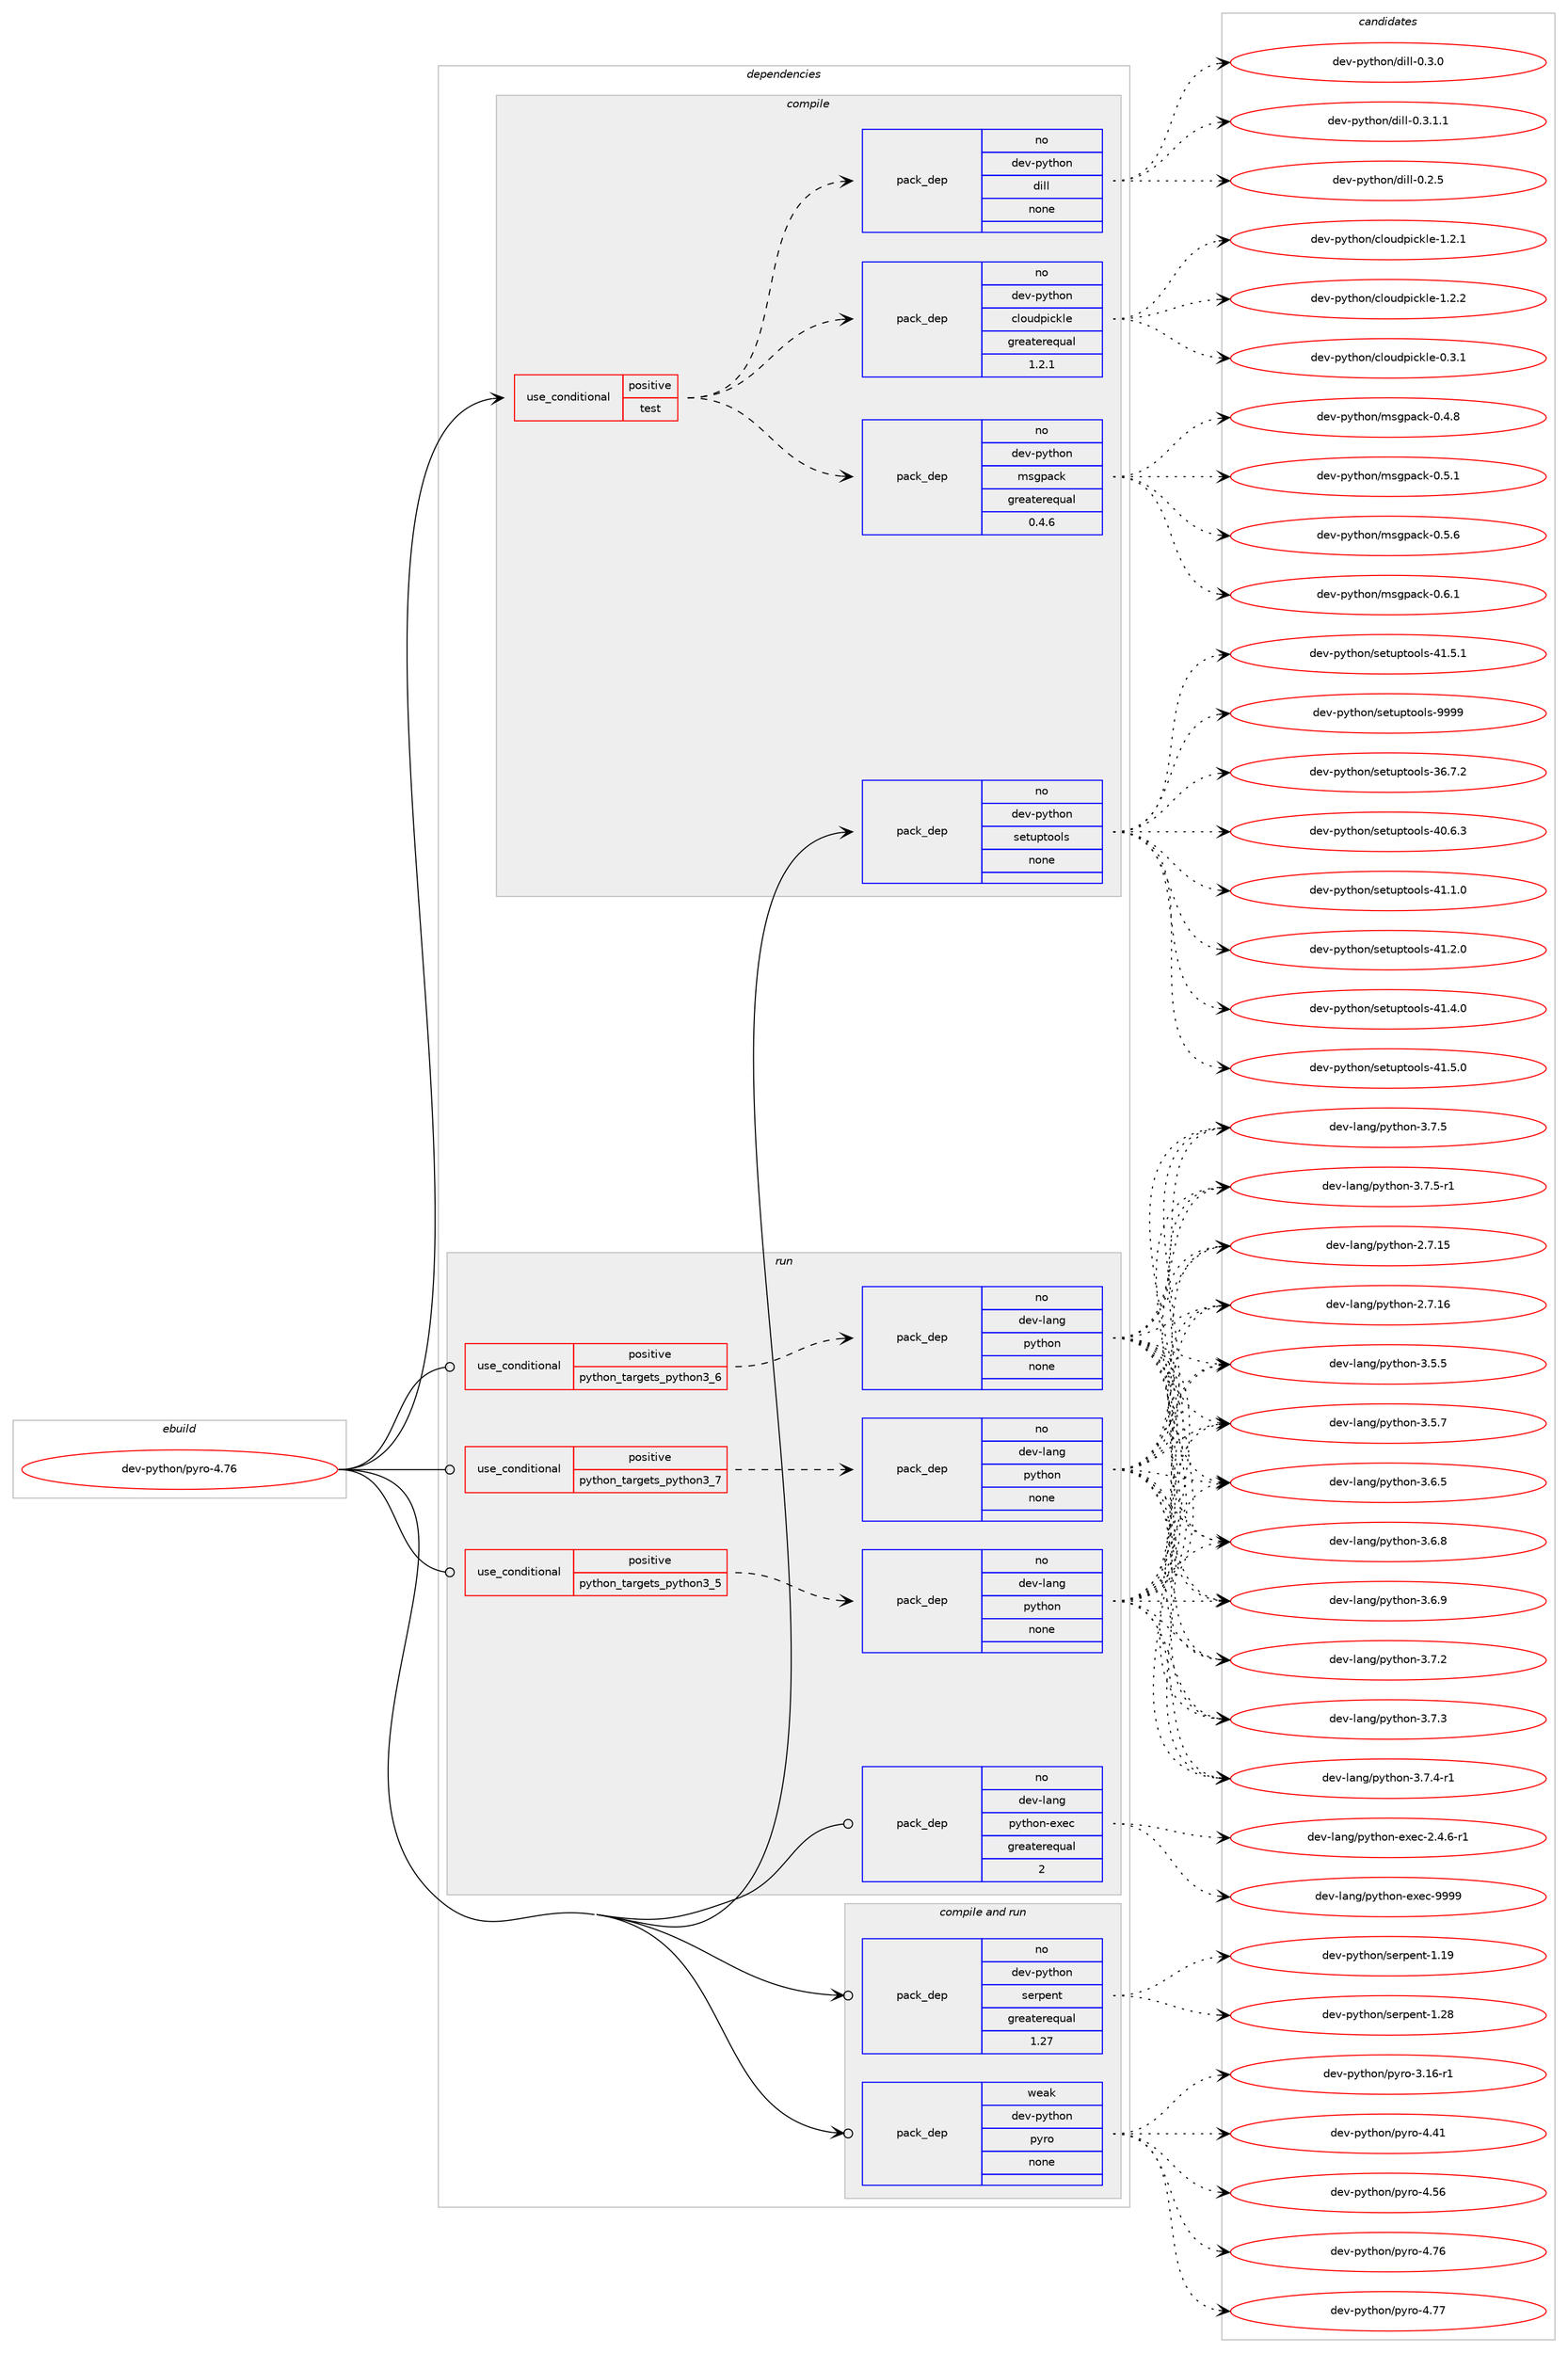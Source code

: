 digraph prolog {

# *************
# Graph options
# *************

newrank=true;
concentrate=true;
compound=true;
graph [rankdir=LR,fontname=Helvetica,fontsize=10,ranksep=1.5];#, ranksep=2.5, nodesep=0.2];
edge  [arrowhead=vee];
node  [fontname=Helvetica,fontsize=10];

# **********
# The ebuild
# **********

subgraph cluster_leftcol {
color=gray;
rank=same;
label=<<i>ebuild</i>>;
id [label="dev-python/pyro-4.76", color=red, width=4, href="../dev-python/pyro-4.76.svg"];
}

# ****************
# The dependencies
# ****************

subgraph cluster_midcol {
color=gray;
label=<<i>dependencies</i>>;
subgraph cluster_compile {
fillcolor="#eeeeee";
style=filled;
label=<<i>compile</i>>;
subgraph cond146682 {
dependency628347 [label=<<TABLE BORDER="0" CELLBORDER="1" CELLSPACING="0" CELLPADDING="4"><TR><TD ROWSPAN="3" CELLPADDING="10">use_conditional</TD></TR><TR><TD>positive</TD></TR><TR><TD>test</TD></TR></TABLE>>, shape=none, color=red];
subgraph pack469805 {
dependency628348 [label=<<TABLE BORDER="0" CELLBORDER="1" CELLSPACING="0" CELLPADDING="4" WIDTH="220"><TR><TD ROWSPAN="6" CELLPADDING="30">pack_dep</TD></TR><TR><TD WIDTH="110">no</TD></TR><TR><TD>dev-python</TD></TR><TR><TD>cloudpickle</TD></TR><TR><TD>greaterequal</TD></TR><TR><TD>1.2.1</TD></TR></TABLE>>, shape=none, color=blue];
}
dependency628347:e -> dependency628348:w [weight=20,style="dashed",arrowhead="vee"];
subgraph pack469806 {
dependency628349 [label=<<TABLE BORDER="0" CELLBORDER="1" CELLSPACING="0" CELLPADDING="4" WIDTH="220"><TR><TD ROWSPAN="6" CELLPADDING="30">pack_dep</TD></TR><TR><TD WIDTH="110">no</TD></TR><TR><TD>dev-python</TD></TR><TR><TD>dill</TD></TR><TR><TD>none</TD></TR><TR><TD></TD></TR></TABLE>>, shape=none, color=blue];
}
dependency628347:e -> dependency628349:w [weight=20,style="dashed",arrowhead="vee"];
subgraph pack469807 {
dependency628350 [label=<<TABLE BORDER="0" CELLBORDER="1" CELLSPACING="0" CELLPADDING="4" WIDTH="220"><TR><TD ROWSPAN="6" CELLPADDING="30">pack_dep</TD></TR><TR><TD WIDTH="110">no</TD></TR><TR><TD>dev-python</TD></TR><TR><TD>msgpack</TD></TR><TR><TD>greaterequal</TD></TR><TR><TD>0.4.6</TD></TR></TABLE>>, shape=none, color=blue];
}
dependency628347:e -> dependency628350:w [weight=20,style="dashed",arrowhead="vee"];
}
id:e -> dependency628347:w [weight=20,style="solid",arrowhead="vee"];
subgraph pack469808 {
dependency628351 [label=<<TABLE BORDER="0" CELLBORDER="1" CELLSPACING="0" CELLPADDING="4" WIDTH="220"><TR><TD ROWSPAN="6" CELLPADDING="30">pack_dep</TD></TR><TR><TD WIDTH="110">no</TD></TR><TR><TD>dev-python</TD></TR><TR><TD>setuptools</TD></TR><TR><TD>none</TD></TR><TR><TD></TD></TR></TABLE>>, shape=none, color=blue];
}
id:e -> dependency628351:w [weight=20,style="solid",arrowhead="vee"];
}
subgraph cluster_compileandrun {
fillcolor="#eeeeee";
style=filled;
label=<<i>compile and run</i>>;
subgraph pack469809 {
dependency628352 [label=<<TABLE BORDER="0" CELLBORDER="1" CELLSPACING="0" CELLPADDING="4" WIDTH="220"><TR><TD ROWSPAN="6" CELLPADDING="30">pack_dep</TD></TR><TR><TD WIDTH="110">no</TD></TR><TR><TD>dev-python</TD></TR><TR><TD>serpent</TD></TR><TR><TD>greaterequal</TD></TR><TR><TD>1.27</TD></TR></TABLE>>, shape=none, color=blue];
}
id:e -> dependency628352:w [weight=20,style="solid",arrowhead="odotvee"];
subgraph pack469810 {
dependency628353 [label=<<TABLE BORDER="0" CELLBORDER="1" CELLSPACING="0" CELLPADDING="4" WIDTH="220"><TR><TD ROWSPAN="6" CELLPADDING="30">pack_dep</TD></TR><TR><TD WIDTH="110">weak</TD></TR><TR><TD>dev-python</TD></TR><TR><TD>pyro</TD></TR><TR><TD>none</TD></TR><TR><TD></TD></TR></TABLE>>, shape=none, color=blue];
}
id:e -> dependency628353:w [weight=20,style="solid",arrowhead="odotvee"];
}
subgraph cluster_run {
fillcolor="#eeeeee";
style=filled;
label=<<i>run</i>>;
subgraph cond146683 {
dependency628354 [label=<<TABLE BORDER="0" CELLBORDER="1" CELLSPACING="0" CELLPADDING="4"><TR><TD ROWSPAN="3" CELLPADDING="10">use_conditional</TD></TR><TR><TD>positive</TD></TR><TR><TD>python_targets_python3_5</TD></TR></TABLE>>, shape=none, color=red];
subgraph pack469811 {
dependency628355 [label=<<TABLE BORDER="0" CELLBORDER="1" CELLSPACING="0" CELLPADDING="4" WIDTH="220"><TR><TD ROWSPAN="6" CELLPADDING="30">pack_dep</TD></TR><TR><TD WIDTH="110">no</TD></TR><TR><TD>dev-lang</TD></TR><TR><TD>python</TD></TR><TR><TD>none</TD></TR><TR><TD></TD></TR></TABLE>>, shape=none, color=blue];
}
dependency628354:e -> dependency628355:w [weight=20,style="dashed",arrowhead="vee"];
}
id:e -> dependency628354:w [weight=20,style="solid",arrowhead="odot"];
subgraph cond146684 {
dependency628356 [label=<<TABLE BORDER="0" CELLBORDER="1" CELLSPACING="0" CELLPADDING="4"><TR><TD ROWSPAN="3" CELLPADDING="10">use_conditional</TD></TR><TR><TD>positive</TD></TR><TR><TD>python_targets_python3_6</TD></TR></TABLE>>, shape=none, color=red];
subgraph pack469812 {
dependency628357 [label=<<TABLE BORDER="0" CELLBORDER="1" CELLSPACING="0" CELLPADDING="4" WIDTH="220"><TR><TD ROWSPAN="6" CELLPADDING="30">pack_dep</TD></TR><TR><TD WIDTH="110">no</TD></TR><TR><TD>dev-lang</TD></TR><TR><TD>python</TD></TR><TR><TD>none</TD></TR><TR><TD></TD></TR></TABLE>>, shape=none, color=blue];
}
dependency628356:e -> dependency628357:w [weight=20,style="dashed",arrowhead="vee"];
}
id:e -> dependency628356:w [weight=20,style="solid",arrowhead="odot"];
subgraph cond146685 {
dependency628358 [label=<<TABLE BORDER="0" CELLBORDER="1" CELLSPACING="0" CELLPADDING="4"><TR><TD ROWSPAN="3" CELLPADDING="10">use_conditional</TD></TR><TR><TD>positive</TD></TR><TR><TD>python_targets_python3_7</TD></TR></TABLE>>, shape=none, color=red];
subgraph pack469813 {
dependency628359 [label=<<TABLE BORDER="0" CELLBORDER="1" CELLSPACING="0" CELLPADDING="4" WIDTH="220"><TR><TD ROWSPAN="6" CELLPADDING="30">pack_dep</TD></TR><TR><TD WIDTH="110">no</TD></TR><TR><TD>dev-lang</TD></TR><TR><TD>python</TD></TR><TR><TD>none</TD></TR><TR><TD></TD></TR></TABLE>>, shape=none, color=blue];
}
dependency628358:e -> dependency628359:w [weight=20,style="dashed",arrowhead="vee"];
}
id:e -> dependency628358:w [weight=20,style="solid",arrowhead="odot"];
subgraph pack469814 {
dependency628360 [label=<<TABLE BORDER="0" CELLBORDER="1" CELLSPACING="0" CELLPADDING="4" WIDTH="220"><TR><TD ROWSPAN="6" CELLPADDING="30">pack_dep</TD></TR><TR><TD WIDTH="110">no</TD></TR><TR><TD>dev-lang</TD></TR><TR><TD>python-exec</TD></TR><TR><TD>greaterequal</TD></TR><TR><TD>2</TD></TR></TABLE>>, shape=none, color=blue];
}
id:e -> dependency628360:w [weight=20,style="solid",arrowhead="odot"];
}
}

# **************
# The candidates
# **************

subgraph cluster_choices {
rank=same;
color=gray;
label=<<i>candidates</i>>;

subgraph choice469805 {
color=black;
nodesep=1;
choice10010111845112121116104111110479910811111710011210599107108101454846514649 [label="dev-python/cloudpickle-0.3.1", color=red, width=4,href="../dev-python/cloudpickle-0.3.1.svg"];
choice10010111845112121116104111110479910811111710011210599107108101454946504649 [label="dev-python/cloudpickle-1.2.1", color=red, width=4,href="../dev-python/cloudpickle-1.2.1.svg"];
choice10010111845112121116104111110479910811111710011210599107108101454946504650 [label="dev-python/cloudpickle-1.2.2", color=red, width=4,href="../dev-python/cloudpickle-1.2.2.svg"];
dependency628348:e -> choice10010111845112121116104111110479910811111710011210599107108101454846514649:w [style=dotted,weight="100"];
dependency628348:e -> choice10010111845112121116104111110479910811111710011210599107108101454946504649:w [style=dotted,weight="100"];
dependency628348:e -> choice10010111845112121116104111110479910811111710011210599107108101454946504650:w [style=dotted,weight="100"];
}
subgraph choice469806 {
color=black;
nodesep=1;
choice1001011184511212111610411111047100105108108454846504653 [label="dev-python/dill-0.2.5", color=red, width=4,href="../dev-python/dill-0.2.5.svg"];
choice1001011184511212111610411111047100105108108454846514648 [label="dev-python/dill-0.3.0", color=red, width=4,href="../dev-python/dill-0.3.0.svg"];
choice10010111845112121116104111110471001051081084548465146494649 [label="dev-python/dill-0.3.1.1", color=red, width=4,href="../dev-python/dill-0.3.1.1.svg"];
dependency628349:e -> choice1001011184511212111610411111047100105108108454846504653:w [style=dotted,weight="100"];
dependency628349:e -> choice1001011184511212111610411111047100105108108454846514648:w [style=dotted,weight="100"];
dependency628349:e -> choice10010111845112121116104111110471001051081084548465146494649:w [style=dotted,weight="100"];
}
subgraph choice469807 {
color=black;
nodesep=1;
choice10010111845112121116104111110471091151031129799107454846524656 [label="dev-python/msgpack-0.4.8", color=red, width=4,href="../dev-python/msgpack-0.4.8.svg"];
choice10010111845112121116104111110471091151031129799107454846534649 [label="dev-python/msgpack-0.5.1", color=red, width=4,href="../dev-python/msgpack-0.5.1.svg"];
choice10010111845112121116104111110471091151031129799107454846534654 [label="dev-python/msgpack-0.5.6", color=red, width=4,href="../dev-python/msgpack-0.5.6.svg"];
choice10010111845112121116104111110471091151031129799107454846544649 [label="dev-python/msgpack-0.6.1", color=red, width=4,href="../dev-python/msgpack-0.6.1.svg"];
dependency628350:e -> choice10010111845112121116104111110471091151031129799107454846524656:w [style=dotted,weight="100"];
dependency628350:e -> choice10010111845112121116104111110471091151031129799107454846534649:w [style=dotted,weight="100"];
dependency628350:e -> choice10010111845112121116104111110471091151031129799107454846534654:w [style=dotted,weight="100"];
dependency628350:e -> choice10010111845112121116104111110471091151031129799107454846544649:w [style=dotted,weight="100"];
}
subgraph choice469808 {
color=black;
nodesep=1;
choice100101118451121211161041111104711510111611711211611111110811545515446554650 [label="dev-python/setuptools-36.7.2", color=red, width=4,href="../dev-python/setuptools-36.7.2.svg"];
choice100101118451121211161041111104711510111611711211611111110811545524846544651 [label="dev-python/setuptools-40.6.3", color=red, width=4,href="../dev-python/setuptools-40.6.3.svg"];
choice100101118451121211161041111104711510111611711211611111110811545524946494648 [label="dev-python/setuptools-41.1.0", color=red, width=4,href="../dev-python/setuptools-41.1.0.svg"];
choice100101118451121211161041111104711510111611711211611111110811545524946504648 [label="dev-python/setuptools-41.2.0", color=red, width=4,href="../dev-python/setuptools-41.2.0.svg"];
choice100101118451121211161041111104711510111611711211611111110811545524946524648 [label="dev-python/setuptools-41.4.0", color=red, width=4,href="../dev-python/setuptools-41.4.0.svg"];
choice100101118451121211161041111104711510111611711211611111110811545524946534648 [label="dev-python/setuptools-41.5.0", color=red, width=4,href="../dev-python/setuptools-41.5.0.svg"];
choice100101118451121211161041111104711510111611711211611111110811545524946534649 [label="dev-python/setuptools-41.5.1", color=red, width=4,href="../dev-python/setuptools-41.5.1.svg"];
choice10010111845112121116104111110471151011161171121161111111081154557575757 [label="dev-python/setuptools-9999", color=red, width=4,href="../dev-python/setuptools-9999.svg"];
dependency628351:e -> choice100101118451121211161041111104711510111611711211611111110811545515446554650:w [style=dotted,weight="100"];
dependency628351:e -> choice100101118451121211161041111104711510111611711211611111110811545524846544651:w [style=dotted,weight="100"];
dependency628351:e -> choice100101118451121211161041111104711510111611711211611111110811545524946494648:w [style=dotted,weight="100"];
dependency628351:e -> choice100101118451121211161041111104711510111611711211611111110811545524946504648:w [style=dotted,weight="100"];
dependency628351:e -> choice100101118451121211161041111104711510111611711211611111110811545524946524648:w [style=dotted,weight="100"];
dependency628351:e -> choice100101118451121211161041111104711510111611711211611111110811545524946534648:w [style=dotted,weight="100"];
dependency628351:e -> choice100101118451121211161041111104711510111611711211611111110811545524946534649:w [style=dotted,weight="100"];
dependency628351:e -> choice10010111845112121116104111110471151011161171121161111111081154557575757:w [style=dotted,weight="100"];
}
subgraph choice469809 {
color=black;
nodesep=1;
choice10010111845112121116104111110471151011141121011101164549464957 [label="dev-python/serpent-1.19", color=red, width=4,href="../dev-python/serpent-1.19.svg"];
choice10010111845112121116104111110471151011141121011101164549465056 [label="dev-python/serpent-1.28", color=red, width=4,href="../dev-python/serpent-1.28.svg"];
dependency628352:e -> choice10010111845112121116104111110471151011141121011101164549464957:w [style=dotted,weight="100"];
dependency628352:e -> choice10010111845112121116104111110471151011141121011101164549465056:w [style=dotted,weight="100"];
}
subgraph choice469810 {
color=black;
nodesep=1;
choice100101118451121211161041111104711212111411145514649544511449 [label="dev-python/pyro-3.16-r1", color=red, width=4,href="../dev-python/pyro-3.16-r1.svg"];
choice10010111845112121116104111110471121211141114552465249 [label="dev-python/pyro-4.41", color=red, width=4,href="../dev-python/pyro-4.41.svg"];
choice10010111845112121116104111110471121211141114552465354 [label="dev-python/pyro-4.56", color=red, width=4,href="../dev-python/pyro-4.56.svg"];
choice10010111845112121116104111110471121211141114552465554 [label="dev-python/pyro-4.76", color=red, width=4,href="../dev-python/pyro-4.76.svg"];
choice10010111845112121116104111110471121211141114552465555 [label="dev-python/pyro-4.77", color=red, width=4,href="../dev-python/pyro-4.77.svg"];
dependency628353:e -> choice100101118451121211161041111104711212111411145514649544511449:w [style=dotted,weight="100"];
dependency628353:e -> choice10010111845112121116104111110471121211141114552465249:w [style=dotted,weight="100"];
dependency628353:e -> choice10010111845112121116104111110471121211141114552465354:w [style=dotted,weight="100"];
dependency628353:e -> choice10010111845112121116104111110471121211141114552465554:w [style=dotted,weight="100"];
dependency628353:e -> choice10010111845112121116104111110471121211141114552465555:w [style=dotted,weight="100"];
}
subgraph choice469811 {
color=black;
nodesep=1;
choice10010111845108971101034711212111610411111045504655464953 [label="dev-lang/python-2.7.15", color=red, width=4,href="../dev-lang/python-2.7.15.svg"];
choice10010111845108971101034711212111610411111045504655464954 [label="dev-lang/python-2.7.16", color=red, width=4,href="../dev-lang/python-2.7.16.svg"];
choice100101118451089711010347112121116104111110455146534653 [label="dev-lang/python-3.5.5", color=red, width=4,href="../dev-lang/python-3.5.5.svg"];
choice100101118451089711010347112121116104111110455146534655 [label="dev-lang/python-3.5.7", color=red, width=4,href="../dev-lang/python-3.5.7.svg"];
choice100101118451089711010347112121116104111110455146544653 [label="dev-lang/python-3.6.5", color=red, width=4,href="../dev-lang/python-3.6.5.svg"];
choice100101118451089711010347112121116104111110455146544656 [label="dev-lang/python-3.6.8", color=red, width=4,href="../dev-lang/python-3.6.8.svg"];
choice100101118451089711010347112121116104111110455146544657 [label="dev-lang/python-3.6.9", color=red, width=4,href="../dev-lang/python-3.6.9.svg"];
choice100101118451089711010347112121116104111110455146554650 [label="dev-lang/python-3.7.2", color=red, width=4,href="../dev-lang/python-3.7.2.svg"];
choice100101118451089711010347112121116104111110455146554651 [label="dev-lang/python-3.7.3", color=red, width=4,href="../dev-lang/python-3.7.3.svg"];
choice1001011184510897110103471121211161041111104551465546524511449 [label="dev-lang/python-3.7.4-r1", color=red, width=4,href="../dev-lang/python-3.7.4-r1.svg"];
choice100101118451089711010347112121116104111110455146554653 [label="dev-lang/python-3.7.5", color=red, width=4,href="../dev-lang/python-3.7.5.svg"];
choice1001011184510897110103471121211161041111104551465546534511449 [label="dev-lang/python-3.7.5-r1", color=red, width=4,href="../dev-lang/python-3.7.5-r1.svg"];
dependency628355:e -> choice10010111845108971101034711212111610411111045504655464953:w [style=dotted,weight="100"];
dependency628355:e -> choice10010111845108971101034711212111610411111045504655464954:w [style=dotted,weight="100"];
dependency628355:e -> choice100101118451089711010347112121116104111110455146534653:w [style=dotted,weight="100"];
dependency628355:e -> choice100101118451089711010347112121116104111110455146534655:w [style=dotted,weight="100"];
dependency628355:e -> choice100101118451089711010347112121116104111110455146544653:w [style=dotted,weight="100"];
dependency628355:e -> choice100101118451089711010347112121116104111110455146544656:w [style=dotted,weight="100"];
dependency628355:e -> choice100101118451089711010347112121116104111110455146544657:w [style=dotted,weight="100"];
dependency628355:e -> choice100101118451089711010347112121116104111110455146554650:w [style=dotted,weight="100"];
dependency628355:e -> choice100101118451089711010347112121116104111110455146554651:w [style=dotted,weight="100"];
dependency628355:e -> choice1001011184510897110103471121211161041111104551465546524511449:w [style=dotted,weight="100"];
dependency628355:e -> choice100101118451089711010347112121116104111110455146554653:w [style=dotted,weight="100"];
dependency628355:e -> choice1001011184510897110103471121211161041111104551465546534511449:w [style=dotted,weight="100"];
}
subgraph choice469812 {
color=black;
nodesep=1;
choice10010111845108971101034711212111610411111045504655464953 [label="dev-lang/python-2.7.15", color=red, width=4,href="../dev-lang/python-2.7.15.svg"];
choice10010111845108971101034711212111610411111045504655464954 [label="dev-lang/python-2.7.16", color=red, width=4,href="../dev-lang/python-2.7.16.svg"];
choice100101118451089711010347112121116104111110455146534653 [label="dev-lang/python-3.5.5", color=red, width=4,href="../dev-lang/python-3.5.5.svg"];
choice100101118451089711010347112121116104111110455146534655 [label="dev-lang/python-3.5.7", color=red, width=4,href="../dev-lang/python-3.5.7.svg"];
choice100101118451089711010347112121116104111110455146544653 [label="dev-lang/python-3.6.5", color=red, width=4,href="../dev-lang/python-3.6.5.svg"];
choice100101118451089711010347112121116104111110455146544656 [label="dev-lang/python-3.6.8", color=red, width=4,href="../dev-lang/python-3.6.8.svg"];
choice100101118451089711010347112121116104111110455146544657 [label="dev-lang/python-3.6.9", color=red, width=4,href="../dev-lang/python-3.6.9.svg"];
choice100101118451089711010347112121116104111110455146554650 [label="dev-lang/python-3.7.2", color=red, width=4,href="../dev-lang/python-3.7.2.svg"];
choice100101118451089711010347112121116104111110455146554651 [label="dev-lang/python-3.7.3", color=red, width=4,href="../dev-lang/python-3.7.3.svg"];
choice1001011184510897110103471121211161041111104551465546524511449 [label="dev-lang/python-3.7.4-r1", color=red, width=4,href="../dev-lang/python-3.7.4-r1.svg"];
choice100101118451089711010347112121116104111110455146554653 [label="dev-lang/python-3.7.5", color=red, width=4,href="../dev-lang/python-3.7.5.svg"];
choice1001011184510897110103471121211161041111104551465546534511449 [label="dev-lang/python-3.7.5-r1", color=red, width=4,href="../dev-lang/python-3.7.5-r1.svg"];
dependency628357:e -> choice10010111845108971101034711212111610411111045504655464953:w [style=dotted,weight="100"];
dependency628357:e -> choice10010111845108971101034711212111610411111045504655464954:w [style=dotted,weight="100"];
dependency628357:e -> choice100101118451089711010347112121116104111110455146534653:w [style=dotted,weight="100"];
dependency628357:e -> choice100101118451089711010347112121116104111110455146534655:w [style=dotted,weight="100"];
dependency628357:e -> choice100101118451089711010347112121116104111110455146544653:w [style=dotted,weight="100"];
dependency628357:e -> choice100101118451089711010347112121116104111110455146544656:w [style=dotted,weight="100"];
dependency628357:e -> choice100101118451089711010347112121116104111110455146544657:w [style=dotted,weight="100"];
dependency628357:e -> choice100101118451089711010347112121116104111110455146554650:w [style=dotted,weight="100"];
dependency628357:e -> choice100101118451089711010347112121116104111110455146554651:w [style=dotted,weight="100"];
dependency628357:e -> choice1001011184510897110103471121211161041111104551465546524511449:w [style=dotted,weight="100"];
dependency628357:e -> choice100101118451089711010347112121116104111110455146554653:w [style=dotted,weight="100"];
dependency628357:e -> choice1001011184510897110103471121211161041111104551465546534511449:w [style=dotted,weight="100"];
}
subgraph choice469813 {
color=black;
nodesep=1;
choice10010111845108971101034711212111610411111045504655464953 [label="dev-lang/python-2.7.15", color=red, width=4,href="../dev-lang/python-2.7.15.svg"];
choice10010111845108971101034711212111610411111045504655464954 [label="dev-lang/python-2.7.16", color=red, width=4,href="../dev-lang/python-2.7.16.svg"];
choice100101118451089711010347112121116104111110455146534653 [label="dev-lang/python-3.5.5", color=red, width=4,href="../dev-lang/python-3.5.5.svg"];
choice100101118451089711010347112121116104111110455146534655 [label="dev-lang/python-3.5.7", color=red, width=4,href="../dev-lang/python-3.5.7.svg"];
choice100101118451089711010347112121116104111110455146544653 [label="dev-lang/python-3.6.5", color=red, width=4,href="../dev-lang/python-3.6.5.svg"];
choice100101118451089711010347112121116104111110455146544656 [label="dev-lang/python-3.6.8", color=red, width=4,href="../dev-lang/python-3.6.8.svg"];
choice100101118451089711010347112121116104111110455146544657 [label="dev-lang/python-3.6.9", color=red, width=4,href="../dev-lang/python-3.6.9.svg"];
choice100101118451089711010347112121116104111110455146554650 [label="dev-lang/python-3.7.2", color=red, width=4,href="../dev-lang/python-3.7.2.svg"];
choice100101118451089711010347112121116104111110455146554651 [label="dev-lang/python-3.7.3", color=red, width=4,href="../dev-lang/python-3.7.3.svg"];
choice1001011184510897110103471121211161041111104551465546524511449 [label="dev-lang/python-3.7.4-r1", color=red, width=4,href="../dev-lang/python-3.7.4-r1.svg"];
choice100101118451089711010347112121116104111110455146554653 [label="dev-lang/python-3.7.5", color=red, width=4,href="../dev-lang/python-3.7.5.svg"];
choice1001011184510897110103471121211161041111104551465546534511449 [label="dev-lang/python-3.7.5-r1", color=red, width=4,href="../dev-lang/python-3.7.5-r1.svg"];
dependency628359:e -> choice10010111845108971101034711212111610411111045504655464953:w [style=dotted,weight="100"];
dependency628359:e -> choice10010111845108971101034711212111610411111045504655464954:w [style=dotted,weight="100"];
dependency628359:e -> choice100101118451089711010347112121116104111110455146534653:w [style=dotted,weight="100"];
dependency628359:e -> choice100101118451089711010347112121116104111110455146534655:w [style=dotted,weight="100"];
dependency628359:e -> choice100101118451089711010347112121116104111110455146544653:w [style=dotted,weight="100"];
dependency628359:e -> choice100101118451089711010347112121116104111110455146544656:w [style=dotted,weight="100"];
dependency628359:e -> choice100101118451089711010347112121116104111110455146544657:w [style=dotted,weight="100"];
dependency628359:e -> choice100101118451089711010347112121116104111110455146554650:w [style=dotted,weight="100"];
dependency628359:e -> choice100101118451089711010347112121116104111110455146554651:w [style=dotted,weight="100"];
dependency628359:e -> choice1001011184510897110103471121211161041111104551465546524511449:w [style=dotted,weight="100"];
dependency628359:e -> choice100101118451089711010347112121116104111110455146554653:w [style=dotted,weight="100"];
dependency628359:e -> choice1001011184510897110103471121211161041111104551465546534511449:w [style=dotted,weight="100"];
}
subgraph choice469814 {
color=black;
nodesep=1;
choice10010111845108971101034711212111610411111045101120101994550465246544511449 [label="dev-lang/python-exec-2.4.6-r1", color=red, width=4,href="../dev-lang/python-exec-2.4.6-r1.svg"];
choice10010111845108971101034711212111610411111045101120101994557575757 [label="dev-lang/python-exec-9999", color=red, width=4,href="../dev-lang/python-exec-9999.svg"];
dependency628360:e -> choice10010111845108971101034711212111610411111045101120101994550465246544511449:w [style=dotted,weight="100"];
dependency628360:e -> choice10010111845108971101034711212111610411111045101120101994557575757:w [style=dotted,weight="100"];
}
}

}

